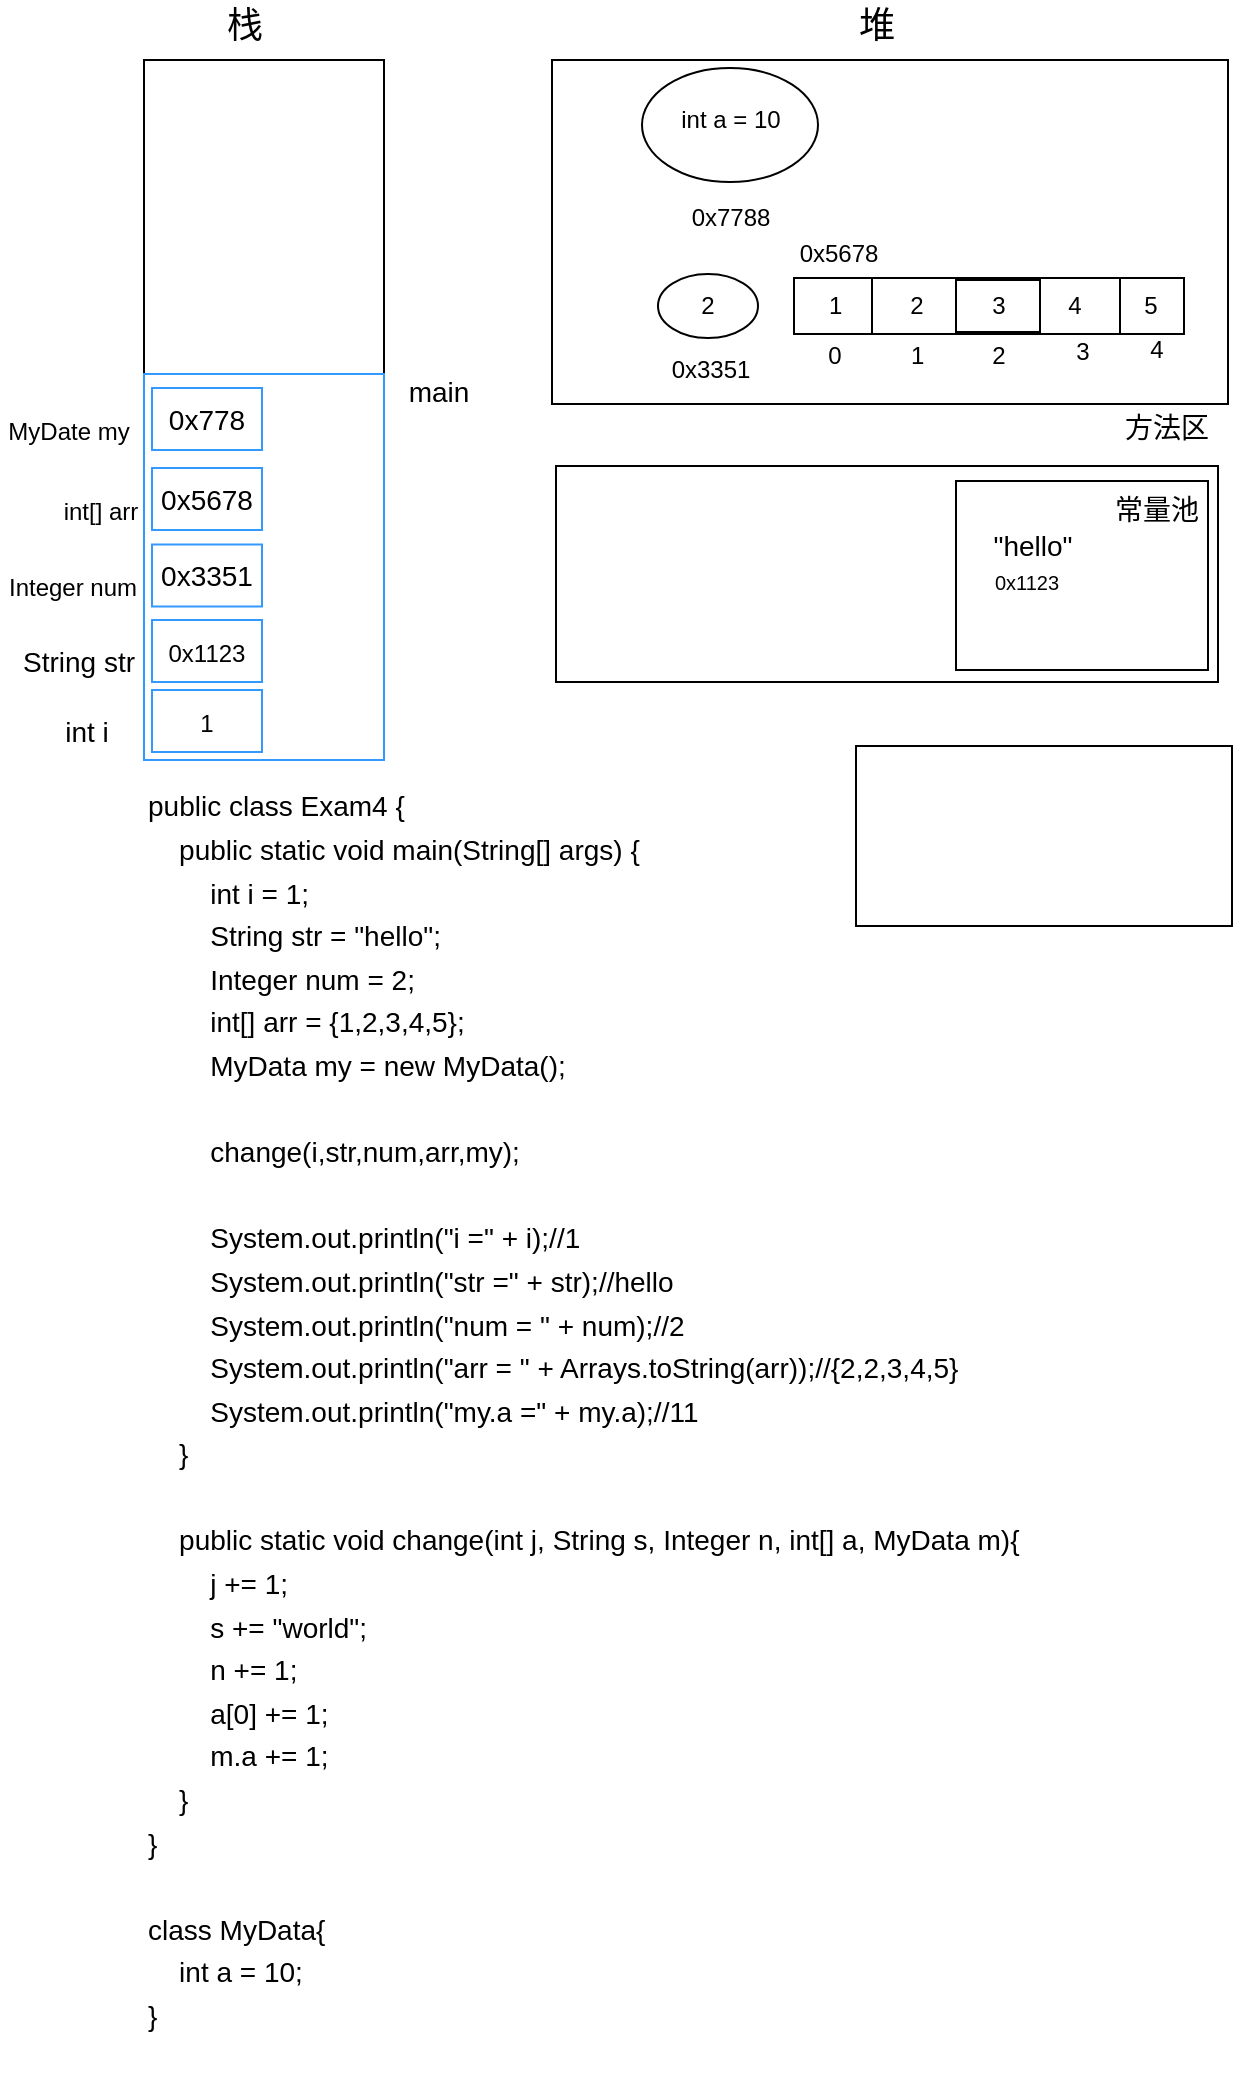 <mxfile version="17.4.5" type="github">
  <diagram id="jumqYtK21HVVnxhFovv-" name="第 1 页">
    <mxGraphModel dx="1065" dy="479" grid="0" gridSize="10" guides="1" tooltips="1" connect="1" arrows="1" fold="1" page="1" pageScale="1" pageWidth="1169" pageHeight="827" math="0" shadow="0">
      <root>
        <mxCell id="0" />
        <mxCell id="1" parent="0" />
        <mxCell id="8CNHfyw67QvqExkJ17C1-1" value="" style="rounded=0;whiteSpace=wrap;html=1;" vertex="1" parent="1">
          <mxGeometry x="218" y="118" width="120" height="350" as="geometry" />
        </mxCell>
        <mxCell id="8CNHfyw67QvqExkJ17C1-2" value="" style="rounded=0;whiteSpace=wrap;html=1;" vertex="1" parent="1">
          <mxGeometry x="422" y="118" width="338" height="172" as="geometry" />
        </mxCell>
        <mxCell id="8CNHfyw67QvqExkJ17C1-3" value="&lt;font style=&quot;font-size: 18px&quot; face=&quot;Helvetica&quot;&gt;栈&lt;/font&gt;" style="text;html=1;align=center;verticalAlign=middle;resizable=0;points=[];autosize=1;strokeColor=none;fillColor=none;" vertex="1" parent="1">
          <mxGeometry x="254" y="91" width="28" height="20" as="geometry" />
        </mxCell>
        <mxCell id="8CNHfyw67QvqExkJ17C1-4" value="堆" style="text;html=1;align=center;verticalAlign=middle;resizable=0;points=[];autosize=1;strokeColor=none;fillColor=none;fontSize=18;" vertex="1" parent="1">
          <mxGeometry x="570" y="88" width="28" height="26" as="geometry" />
        </mxCell>
        <mxCell id="8CNHfyw67QvqExkJ17C1-5" value="&lt;div align=&quot;left&quot;&gt;&lt;font style=&quot;font-size: 14px&quot;&gt;public class Exam4 {&lt;br&gt;&amp;nbsp;&amp;nbsp;&amp;nbsp; public static void main(String[] args) {&lt;br&gt;&amp;nbsp;&amp;nbsp;&amp;nbsp;&amp;nbsp;&amp;nbsp;&amp;nbsp;&amp;nbsp; int i = 1;&lt;br&gt;&amp;nbsp;&amp;nbsp;&amp;nbsp;&amp;nbsp;&amp;nbsp;&amp;nbsp;&amp;nbsp; String str = &quot;hello&quot;;&lt;br&gt;&amp;nbsp;&amp;nbsp;&amp;nbsp;&amp;nbsp;&amp;nbsp;&amp;nbsp;&amp;nbsp; Integer num = 2;&lt;br&gt;&amp;nbsp;&amp;nbsp;&amp;nbsp;&amp;nbsp;&amp;nbsp;&amp;nbsp;&amp;nbsp; int[] arr = {1,2,3,4,5};&lt;br&gt;&amp;nbsp;&amp;nbsp;&amp;nbsp;&amp;nbsp;&amp;nbsp;&amp;nbsp;&amp;nbsp; MyData my = new MyData();&lt;br&gt;&lt;br&gt;&amp;nbsp;&amp;nbsp;&amp;nbsp;&amp;nbsp;&amp;nbsp;&amp;nbsp;&amp;nbsp; change(i,str,num,arr,my);&lt;br&gt;&lt;br&gt;&amp;nbsp;&amp;nbsp;&amp;nbsp;&amp;nbsp;&amp;nbsp;&amp;nbsp;&amp;nbsp; System.out.println(&quot;i =&quot; + i);//1&lt;br&gt;&amp;nbsp;&amp;nbsp;&amp;nbsp;&amp;nbsp;&amp;nbsp;&amp;nbsp;&amp;nbsp; System.out.println(&quot;str =&quot; + str);//hello&lt;br&gt;&amp;nbsp;&amp;nbsp;&amp;nbsp;&amp;nbsp;&amp;nbsp;&amp;nbsp;&amp;nbsp; System.out.println(&quot;num = &quot; + num);//2&lt;br&gt;&amp;nbsp;&amp;nbsp;&amp;nbsp;&amp;nbsp;&amp;nbsp;&amp;nbsp;&amp;nbsp; System.out.println(&quot;arr = &quot; + Arrays.toString(arr));//{2,2,3,4,5}&lt;br&gt;&amp;nbsp;&amp;nbsp;&amp;nbsp;&amp;nbsp;&amp;nbsp;&amp;nbsp;&amp;nbsp; System.out.println(&quot;my.a =&quot; + my.a);//11&lt;br&gt;&amp;nbsp;&amp;nbsp;&amp;nbsp; }&lt;br&gt;&lt;br&gt;&amp;nbsp;&amp;nbsp;&amp;nbsp; public static void change(int j, String s, Integer n, int[] a, MyData m){&lt;br&gt;&amp;nbsp;&amp;nbsp;&amp;nbsp;&amp;nbsp;&amp;nbsp;&amp;nbsp;&amp;nbsp; j += 1;&lt;br&gt;&amp;nbsp;&amp;nbsp;&amp;nbsp;&amp;nbsp;&amp;nbsp;&amp;nbsp;&amp;nbsp; s += &quot;world&quot;;&lt;br&gt;&amp;nbsp;&amp;nbsp;&amp;nbsp;&amp;nbsp;&amp;nbsp;&amp;nbsp;&amp;nbsp; n += 1;&lt;br&gt;&amp;nbsp;&amp;nbsp;&amp;nbsp;&amp;nbsp;&amp;nbsp;&amp;nbsp;&amp;nbsp; a[0] += 1;&lt;br&gt;&amp;nbsp;&amp;nbsp;&amp;nbsp;&amp;nbsp;&amp;nbsp;&amp;nbsp;&amp;nbsp; m.a += 1;&lt;br&gt;&amp;nbsp;&amp;nbsp;&amp;nbsp; }&lt;br&gt;}&lt;br&gt;&lt;br&gt;class MyData{&lt;br&gt;&amp;nbsp;&amp;nbsp;&amp;nbsp; int a = 10;&lt;br&gt;}&lt;/font&gt;&lt;/div&gt;" style="text;html=1;align=left;verticalAlign=middle;resizable=0;points=[];autosize=1;strokeColor=none;fillColor=none;fontSize=18;fontFamily=Helvetica;" vertex="1" parent="1">
          <mxGeometry x="218" y="454" width="446" height="677" as="geometry" />
        </mxCell>
        <mxCell id="8CNHfyw67QvqExkJ17C1-7" value="" style="rounded=0;whiteSpace=wrap;html=1;fontFamily=Helvetica;fontSize=14;strokeColor=#3399FF;" vertex="1" parent="1">
          <mxGeometry x="218" y="275" width="120" height="193" as="geometry" />
        </mxCell>
        <mxCell id="8CNHfyw67QvqExkJ17C1-8" value="main" style="text;html=1;align=center;verticalAlign=middle;resizable=0;points=[];autosize=1;strokeColor=none;fillColor=none;fontSize=14;fontFamily=Helvetica;" vertex="1" parent="1">
          <mxGeometry x="345" y="273" width="40" height="21" as="geometry" />
        </mxCell>
        <mxCell id="8CNHfyw67QvqExkJ17C1-9" value="&lt;font style=&quot;font-size: 12px&quot;&gt;1&lt;/font&gt;" style="rounded=0;whiteSpace=wrap;html=1;fontFamily=Helvetica;fontSize=14;strokeColor=#3399FF;" vertex="1" parent="1">
          <mxGeometry x="222" y="433" width="55" height="31" as="geometry" />
        </mxCell>
        <mxCell id="8CNHfyw67QvqExkJ17C1-10" value="int i" style="text;html=1;align=center;verticalAlign=middle;resizable=0;points=[];autosize=1;strokeColor=none;fillColor=none;fontSize=14;fontFamily=Helvetica;" vertex="1" parent="1">
          <mxGeometry x="173" y="443" width="32" height="21" as="geometry" />
        </mxCell>
        <mxCell id="8CNHfyw67QvqExkJ17C1-12" value="&lt;font style=&quot;font-size: 12px&quot;&gt;0x1123&lt;/font&gt;" style="rounded=0;whiteSpace=wrap;html=1;fontFamily=Helvetica;fontSize=14;strokeColor=#3399FF;" vertex="1" parent="1">
          <mxGeometry x="222" y="398" width="55" height="31" as="geometry" />
        </mxCell>
        <mxCell id="8CNHfyw67QvqExkJ17C1-13" value="&lt;div&gt;String str&lt;/div&gt;" style="text;html=1;align=center;verticalAlign=middle;resizable=0;points=[];autosize=1;strokeColor=none;fillColor=none;fontSize=14;fontFamily=Helvetica;" vertex="1" parent="1">
          <mxGeometry x="152" y="408" width="66" height="21" as="geometry" />
        </mxCell>
        <mxCell id="8CNHfyw67QvqExkJ17C1-14" value="" style="rounded=0;whiteSpace=wrap;html=1;fontFamily=Helvetica;fontSize=14;strokeColor=#000000;" vertex="1" parent="1">
          <mxGeometry x="424" y="321" width="331" height="108" as="geometry" />
        </mxCell>
        <mxCell id="8CNHfyw67QvqExkJ17C1-15" value="方法区" style="text;html=1;align=center;verticalAlign=middle;resizable=0;points=[];autosize=1;strokeColor=none;fillColor=none;fontSize=14;fontFamily=Helvetica;" vertex="1" parent="1">
          <mxGeometry x="703" y="291" width="52" height="21" as="geometry" />
        </mxCell>
        <mxCell id="8CNHfyw67QvqExkJ17C1-17" value="" style="rounded=0;whiteSpace=wrap;html=1;fontFamily=Helvetica;fontSize=14;strokeColor=#000000;" vertex="1" parent="1">
          <mxGeometry x="574" y="461" width="188" height="90" as="geometry" />
        </mxCell>
        <mxCell id="8CNHfyw67QvqExkJ17C1-18" value="" style="rounded=0;whiteSpace=wrap;html=1;fontFamily=Helvetica;fontSize=14;strokeColor=#000000;" vertex="1" parent="1">
          <mxGeometry x="624" y="328.5" width="126" height="94.5" as="geometry" />
        </mxCell>
        <mxCell id="8CNHfyw67QvqExkJ17C1-16" value="常量池" style="text;html=1;align=center;verticalAlign=middle;resizable=0;points=[];autosize=1;strokeColor=none;fillColor=none;fontSize=14;fontFamily=Helvetica;" vertex="1" parent="1">
          <mxGeometry x="698" y="332" width="52" height="21" as="geometry" />
        </mxCell>
        <mxCell id="8CNHfyw67QvqExkJ17C1-19" value="&quot;hello&quot;" style="text;html=1;align=center;verticalAlign=middle;resizable=0;points=[];autosize=1;strokeColor=none;fillColor=none;fontSize=14;fontFamily=Helvetica;" vertex="1" parent="1">
          <mxGeometry x="637" y="350" width="50" height="21" as="geometry" />
        </mxCell>
        <mxCell id="8CNHfyw67QvqExkJ17C1-20" value="&lt;font style=&quot;font-size: 10px&quot;&gt;0x1123&lt;/font&gt;" style="text;html=1;align=center;verticalAlign=middle;resizable=0;points=[];autosize=1;strokeColor=none;fillColor=none;fontSize=14;fontFamily=Helvetica;" vertex="1" parent="1">
          <mxGeometry x="637" y="366" width="43" height="23" as="geometry" />
        </mxCell>
        <mxCell id="8CNHfyw67QvqExkJ17C1-21" value="2" style="ellipse;whiteSpace=wrap;html=1;fontFamily=Helvetica;fontSize=12;strokeColor=#000000;" vertex="1" parent="1">
          <mxGeometry x="475" y="225" width="50" height="32" as="geometry" />
        </mxCell>
        <mxCell id="8CNHfyw67QvqExkJ17C1-22" value="0x3351" style="text;html=1;align=center;verticalAlign=middle;resizable=0;points=[];autosize=1;strokeColor=none;fillColor=none;fontSize=12;fontFamily=Helvetica;" vertex="1" parent="1">
          <mxGeometry x="477" y="264" width="48" height="18" as="geometry" />
        </mxCell>
        <mxCell id="8CNHfyw67QvqExkJ17C1-23" value="0x3351" style="rounded=0;whiteSpace=wrap;html=1;fontFamily=Helvetica;fontSize=14;strokeColor=#3399FF;" vertex="1" parent="1">
          <mxGeometry x="222" y="360.25" width="55" height="31" as="geometry" />
        </mxCell>
        <mxCell id="8CNHfyw67QvqExkJ17C1-24" value="Integer num" style="text;html=1;align=center;verticalAlign=middle;resizable=0;points=[];autosize=1;strokeColor=none;fillColor=none;fontSize=12;fontFamily=Helvetica;" vertex="1" parent="1">
          <mxGeometry x="146" y="373.25" width="72" height="18" as="geometry" />
        </mxCell>
        <mxCell id="8CNHfyw67QvqExkJ17C1-25" value="" style="rounded=0;whiteSpace=wrap;html=1;fontFamily=Helvetica;fontSize=12;strokeColor=#000000;" vertex="1" parent="1">
          <mxGeometry x="543" y="227" width="195" height="28" as="geometry" />
        </mxCell>
        <mxCell id="8CNHfyw67QvqExkJ17C1-26" value="" style="rounded=0;whiteSpace=wrap;html=1;fontFamily=Helvetica;fontSize=12;strokeColor=#000000;" vertex="1" parent="1">
          <mxGeometry x="582" y="227" width="124" height="28" as="geometry" />
        </mxCell>
        <mxCell id="8CNHfyw67QvqExkJ17C1-27" value="" style="rounded=0;whiteSpace=wrap;html=1;fontFamily=Helvetica;fontSize=12;strokeColor=#000000;" vertex="1" parent="1">
          <mxGeometry x="624" y="228" width="42" height="26" as="geometry" />
        </mxCell>
        <mxCell id="8CNHfyw67QvqExkJ17C1-28" value="1&amp;nbsp; " style="text;html=1;align=center;verticalAlign=middle;resizable=0;points=[];autosize=1;strokeColor=none;fillColor=none;fontSize=12;fontFamily=Helvetica;" vertex="1" parent="1">
          <mxGeometry x="555" y="232" width="20" height="18" as="geometry" />
        </mxCell>
        <mxCell id="8CNHfyw67QvqExkJ17C1-29" value="2" style="text;html=1;align=center;verticalAlign=middle;resizable=0;points=[];autosize=1;strokeColor=none;fillColor=none;fontSize=12;fontFamily=Helvetica;" vertex="1" parent="1">
          <mxGeometry x="596" y="232" width="16" height="18" as="geometry" />
        </mxCell>
        <mxCell id="8CNHfyw67QvqExkJ17C1-30" value="3" style="text;html=1;align=center;verticalAlign=middle;resizable=0;points=[];autosize=1;strokeColor=none;fillColor=none;fontSize=12;fontFamily=Helvetica;" vertex="1" parent="1">
          <mxGeometry x="637" y="232" width="16" height="18" as="geometry" />
        </mxCell>
        <mxCell id="8CNHfyw67QvqExkJ17C1-31" value="4" style="text;html=1;align=center;verticalAlign=middle;resizable=0;points=[];autosize=1;strokeColor=none;fillColor=none;fontSize=12;fontFamily=Helvetica;" vertex="1" parent="1">
          <mxGeometry x="675" y="232" width="16" height="18" as="geometry" />
        </mxCell>
        <mxCell id="8CNHfyw67QvqExkJ17C1-32" value="5" style="text;html=1;align=center;verticalAlign=middle;resizable=0;points=[];autosize=1;strokeColor=none;fillColor=none;fontSize=12;fontFamily=Helvetica;" vertex="1" parent="1">
          <mxGeometry x="713" y="232" width="16" height="18" as="geometry" />
        </mxCell>
        <mxCell id="8CNHfyw67QvqExkJ17C1-33" value="0" style="text;html=1;align=center;verticalAlign=middle;resizable=0;points=[];autosize=1;strokeColor=none;fillColor=none;fontSize=12;fontFamily=Helvetica;" vertex="1" parent="1">
          <mxGeometry x="555" y="257" width="16" height="18" as="geometry" />
        </mxCell>
        <mxCell id="8CNHfyw67QvqExkJ17C1-35" value="1&amp;nbsp; " style="text;html=1;align=center;verticalAlign=middle;resizable=0;points=[];autosize=1;strokeColor=none;fillColor=none;fontSize=12;fontFamily=Helvetica;" vertex="1" parent="1">
          <mxGeometry x="596" y="257" width="20" height="18" as="geometry" />
        </mxCell>
        <mxCell id="8CNHfyw67QvqExkJ17C1-36" value="2" style="text;html=1;align=center;verticalAlign=middle;resizable=0;points=[];autosize=1;strokeColor=none;fillColor=none;fontSize=12;fontFamily=Helvetica;" vertex="1" parent="1">
          <mxGeometry x="637" y="257" width="16" height="18" as="geometry" />
        </mxCell>
        <mxCell id="8CNHfyw67QvqExkJ17C1-37" value="3" style="text;html=1;align=center;verticalAlign=middle;resizable=0;points=[];autosize=1;strokeColor=none;fillColor=none;fontSize=12;fontFamily=Helvetica;" vertex="1" parent="1">
          <mxGeometry x="679" y="255" width="16" height="18" as="geometry" />
        </mxCell>
        <mxCell id="8CNHfyw67QvqExkJ17C1-38" value="4" style="text;html=1;align=center;verticalAlign=middle;resizable=0;points=[];autosize=1;strokeColor=none;fillColor=none;fontSize=12;fontFamily=Helvetica;" vertex="1" parent="1">
          <mxGeometry x="716" y="254" width="16" height="18" as="geometry" />
        </mxCell>
        <mxCell id="8CNHfyw67QvqExkJ17C1-39" value="0x5678" style="text;html=1;align=center;verticalAlign=middle;resizable=0;points=[];autosize=1;strokeColor=none;fillColor=none;fontSize=12;fontFamily=Helvetica;" vertex="1" parent="1">
          <mxGeometry x="541" y="206" width="48" height="18" as="geometry" />
        </mxCell>
        <mxCell id="8CNHfyw67QvqExkJ17C1-41" value="0x5678" style="rounded=0;whiteSpace=wrap;html=1;fontFamily=Helvetica;fontSize=14;strokeColor=#3399FF;" vertex="1" parent="1">
          <mxGeometry x="222" y="322" width="55" height="31" as="geometry" />
        </mxCell>
        <mxCell id="8CNHfyw67QvqExkJ17C1-42" value="int[] arr" style="text;html=1;align=center;verticalAlign=middle;resizable=0;points=[];autosize=1;strokeColor=none;fillColor=none;fontSize=12;fontFamily=Helvetica;" vertex="1" parent="1">
          <mxGeometry x="173" y="335" width="46" height="18" as="geometry" />
        </mxCell>
        <mxCell id="8CNHfyw67QvqExkJ17C1-43" value="" style="ellipse;whiteSpace=wrap;html=1;fontFamily=Helvetica;fontSize=12;strokeColor=#000000;" vertex="1" parent="1">
          <mxGeometry x="467" y="122" width="88" height="57" as="geometry" />
        </mxCell>
        <mxCell id="8CNHfyw67QvqExkJ17C1-44" value="0x7788" style="text;html=1;align=center;verticalAlign=middle;resizable=0;points=[];autosize=1;strokeColor=none;fillColor=none;fontSize=12;fontFamily=Helvetica;" vertex="1" parent="1">
          <mxGeometry x="487" y="188" width="48" height="18" as="geometry" />
        </mxCell>
        <mxCell id="8CNHfyw67QvqExkJ17C1-45" value="int a = 10" style="text;html=1;align=center;verticalAlign=middle;resizable=0;points=[];autosize=1;strokeColor=none;fillColor=none;fontSize=12;fontFamily=Helvetica;" vertex="1" parent="1">
          <mxGeometry x="482" y="139" width="58" height="18" as="geometry" />
        </mxCell>
        <mxCell id="8CNHfyw67QvqExkJ17C1-46" value="0x778" style="rounded=0;whiteSpace=wrap;html=1;fontFamily=Helvetica;fontSize=14;strokeColor=#3399FF;" vertex="1" parent="1">
          <mxGeometry x="222" y="282" width="55" height="31" as="geometry" />
        </mxCell>
        <mxCell id="8CNHfyw67QvqExkJ17C1-48" value="MyDate my" style="text;html=1;align=center;verticalAlign=middle;resizable=0;points=[];autosize=1;strokeColor=none;fillColor=none;fontSize=12;fontFamily=Helvetica;" vertex="1" parent="1">
          <mxGeometry x="146" y="295" width="68" height="18" as="geometry" />
        </mxCell>
      </root>
    </mxGraphModel>
  </diagram>
</mxfile>
